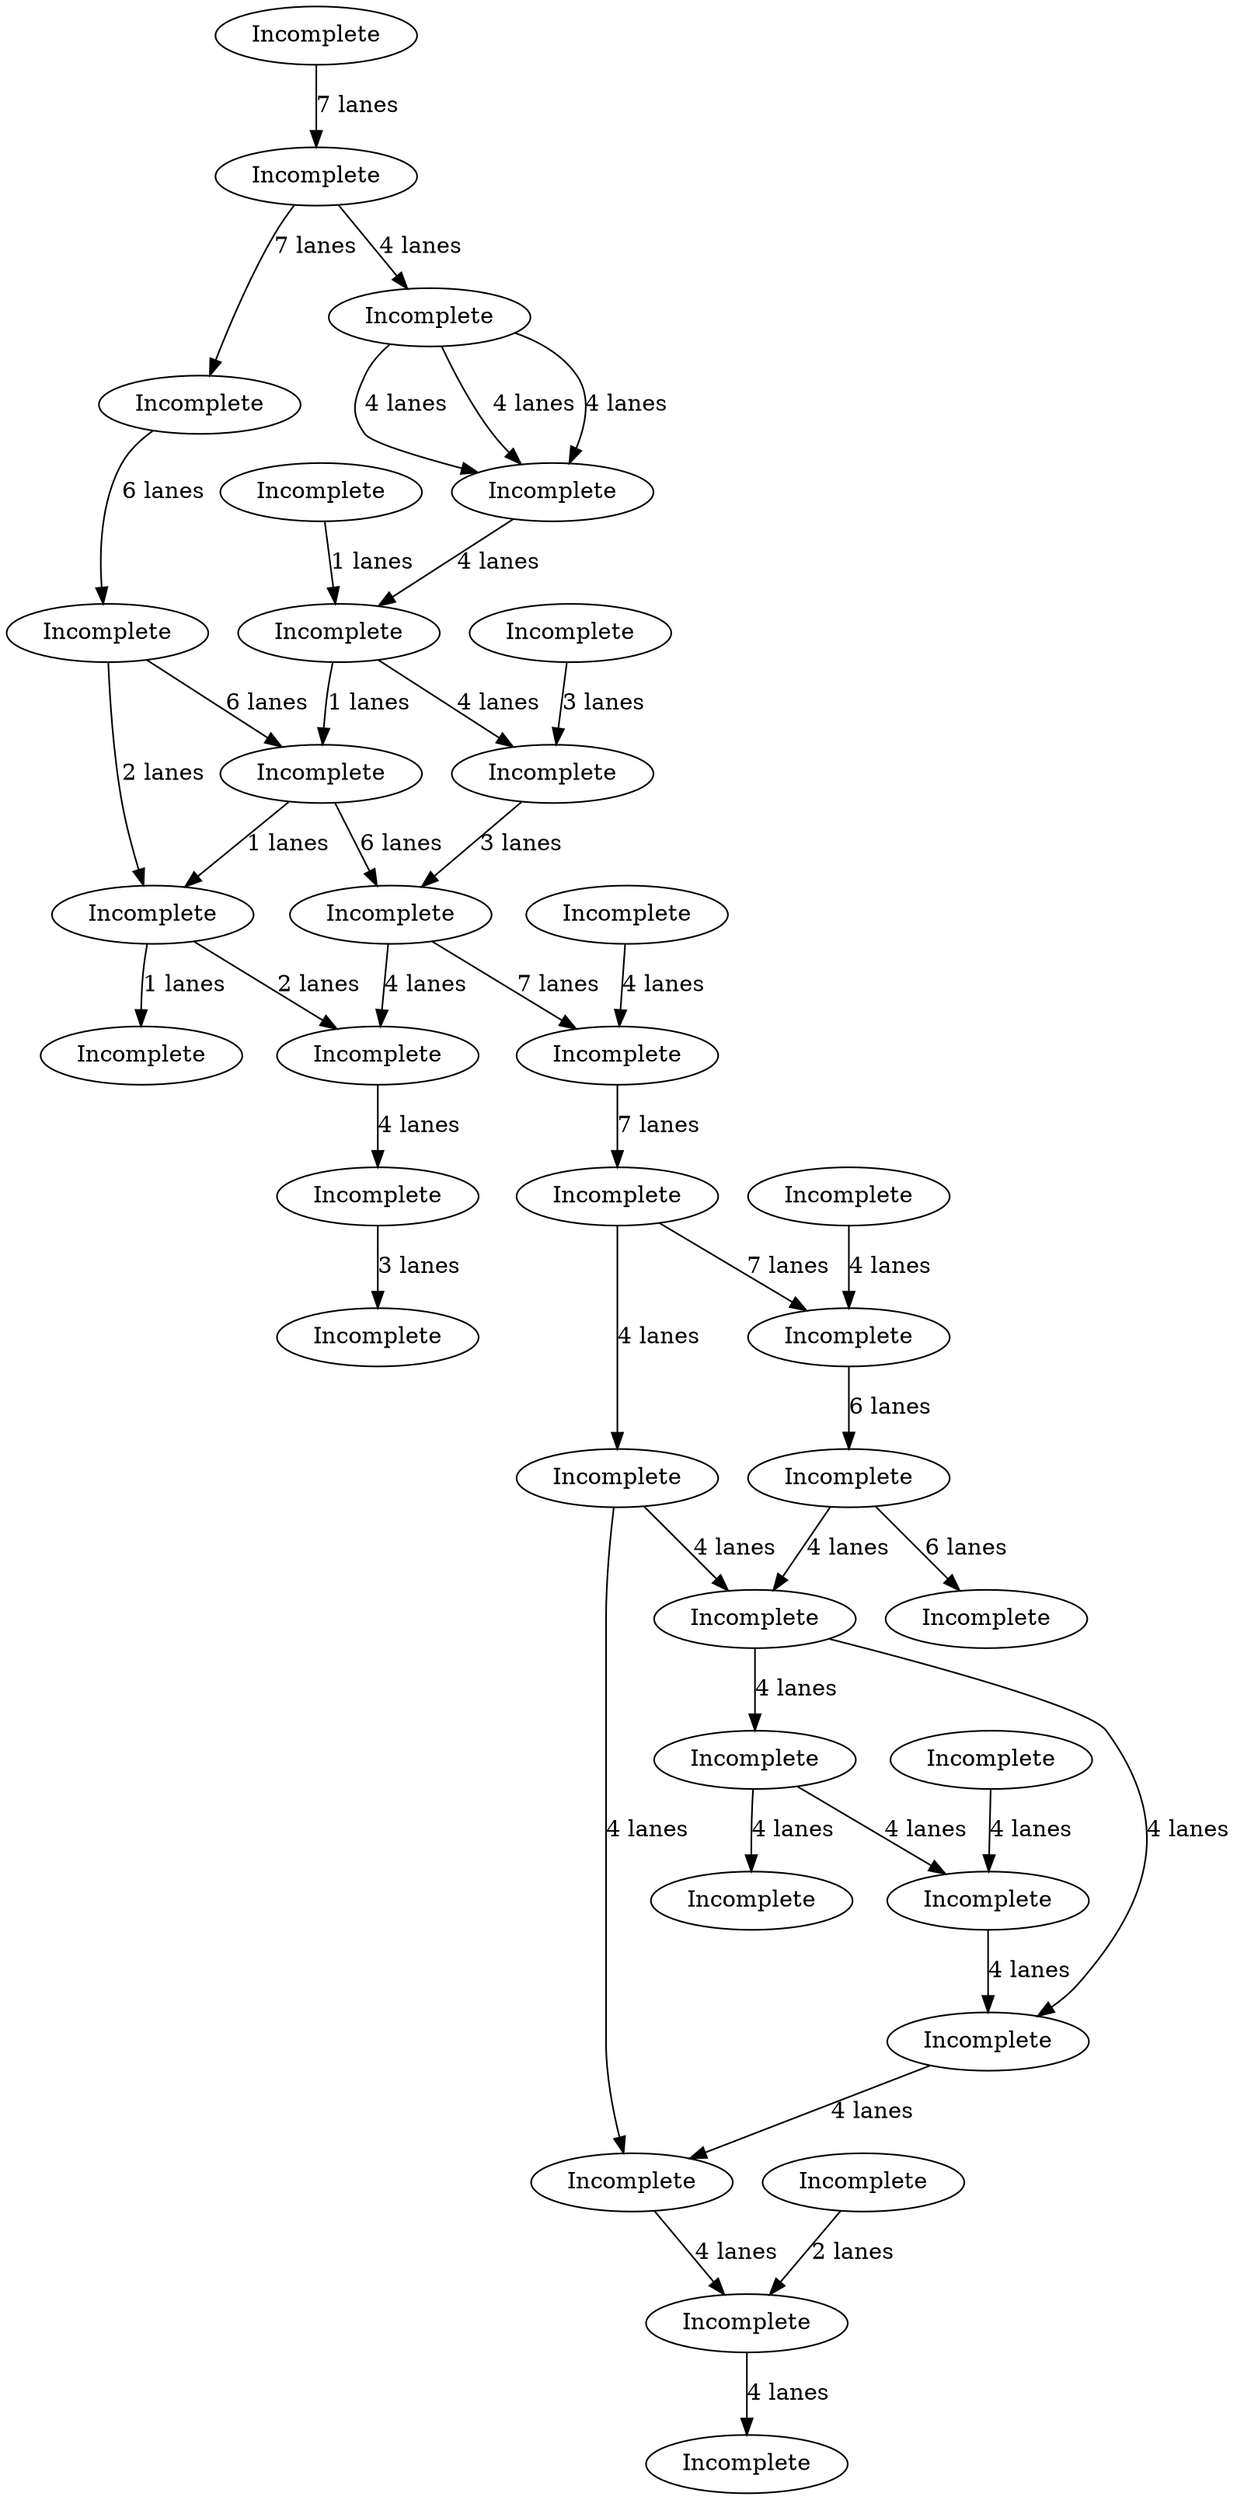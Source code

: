 digraph {
    0 [ label = "Incomplete" ]
    1 [ label = "Incomplete" ]
    2 [ label = "Incomplete" ]
    3 [ label = "Incomplete" ]
    4 [ label = "Incomplete" ]
    5 [ label = "Incomplete" ]
    6 [ label = "Incomplete" ]
    7 [ label = "Incomplete" ]
    8 [ label = "Incomplete" ]
    9 [ label = "Incomplete" ]
    10 [ label = "Incomplete" ]
    11 [ label = "Incomplete" ]
    12 [ label = "Incomplete" ]
    13 [ label = "Incomplete" ]
    14 [ label = "Incomplete" ]
    15 [ label = "Incomplete" ]
    16 [ label = "Incomplete" ]
    17 [ label = "Incomplete" ]
    18 [ label = "Incomplete" ]
    19 [ label = "Incomplete" ]
    20 [ label = "Incomplete" ]
    21 [ label = "Incomplete" ]
    22 [ label = "Incomplete" ]
    23 [ label = "Incomplete" ]
    24 [ label = "Incomplete" ]
    25 [ label = "Incomplete" ]
    26 [ label = "Incomplete" ]
    27 [ label = "Incomplete" ]
    28 [ label = "Incomplete" ]
    29 [ label = "Incomplete" ]
    30 [ label = "Incomplete" ]
    31 [ label = "Incomplete" ]
    32 [ label = "Incomplete" ]
    33 [ label = "Incomplete" ]
    34 [ label = "Incomplete" ]
    6 -> 7 [ label = "4 lanes" ]
    9 -> 8 [ label = "4 lanes" ]
    8 -> 27 [ label = "7 lanes" ]
    27 -> 7 [ label = "7 lanes" ]
    3 -> 12 [ label = "3 lanes" ]
    5 -> 10 [ label = "4 lanes" ]
    1 -> 5 [ label = "4 lanes" ]
    10 -> 4 [ label = "3 lanes" ]
    7 -> 29 [ label = "6 lanes" ]
    29 -> 2 [ label = "6 lanes" ]
    14 -> 5 [ label = "2 lanes" ]
    13 -> 14 [ label = "2 lanes" ]
    1 -> 8 [ label = "7 lanes" ]
    11 -> 13 [ label = "6 lanes" ]
    0 -> 22 [ label = "7 lanes" ]
    22 -> 11 [ label = "7 lanes" ]
    15 -> 14 [ label = "1 lanes" ]
    25 -> 15 [ label = "1 lanes" ]
    14 -> 16 [ label = "1 lanes" ]
    26 -> 25 [ label = "1 lanes" ]
    17 -> 34 [ label = "4 lanes" ]
    18 -> 19 [ label = "4 lanes" ]
    19 -> 20 [ label = "4 lanes" ]
    31 -> 18 [ label = "4 lanes" ]
    34 -> 31 [ label = "4 lanes" ]
    21 -> 19 [ label = "2 lanes" ]
    13 -> 15 [ label = "6 lanes" ]
    15 -> 1 [ label = "6 lanes" ]
    12 -> 1 [ label = "3 lanes" ]
    22 -> 23 [ label = "4 lanes" ]
    23 -> 24 [ label = "4 lanes" ]
    24 -> 25 [ label = "4 lanes" ]
    25 -> 12 [ label = "4 lanes" ]
    23 -> 24 [ label = "4 lanes" ]
    23 -> 24 [ label = "4 lanes" ]
    27 -> 32 [ label = "4 lanes" ]
    30 -> 33 [ label = "4 lanes" ]
    32 -> 30 [ label = "4 lanes" ]
    33 -> 28 [ label = "4 lanes" ]
    29 -> 30 [ label = "4 lanes" ]
    32 -> 18 [ label = "4 lanes" ]
    33 -> 34 [ label = "4 lanes" ]
    30 -> 31 [ label = "4 lanes" ]
}
